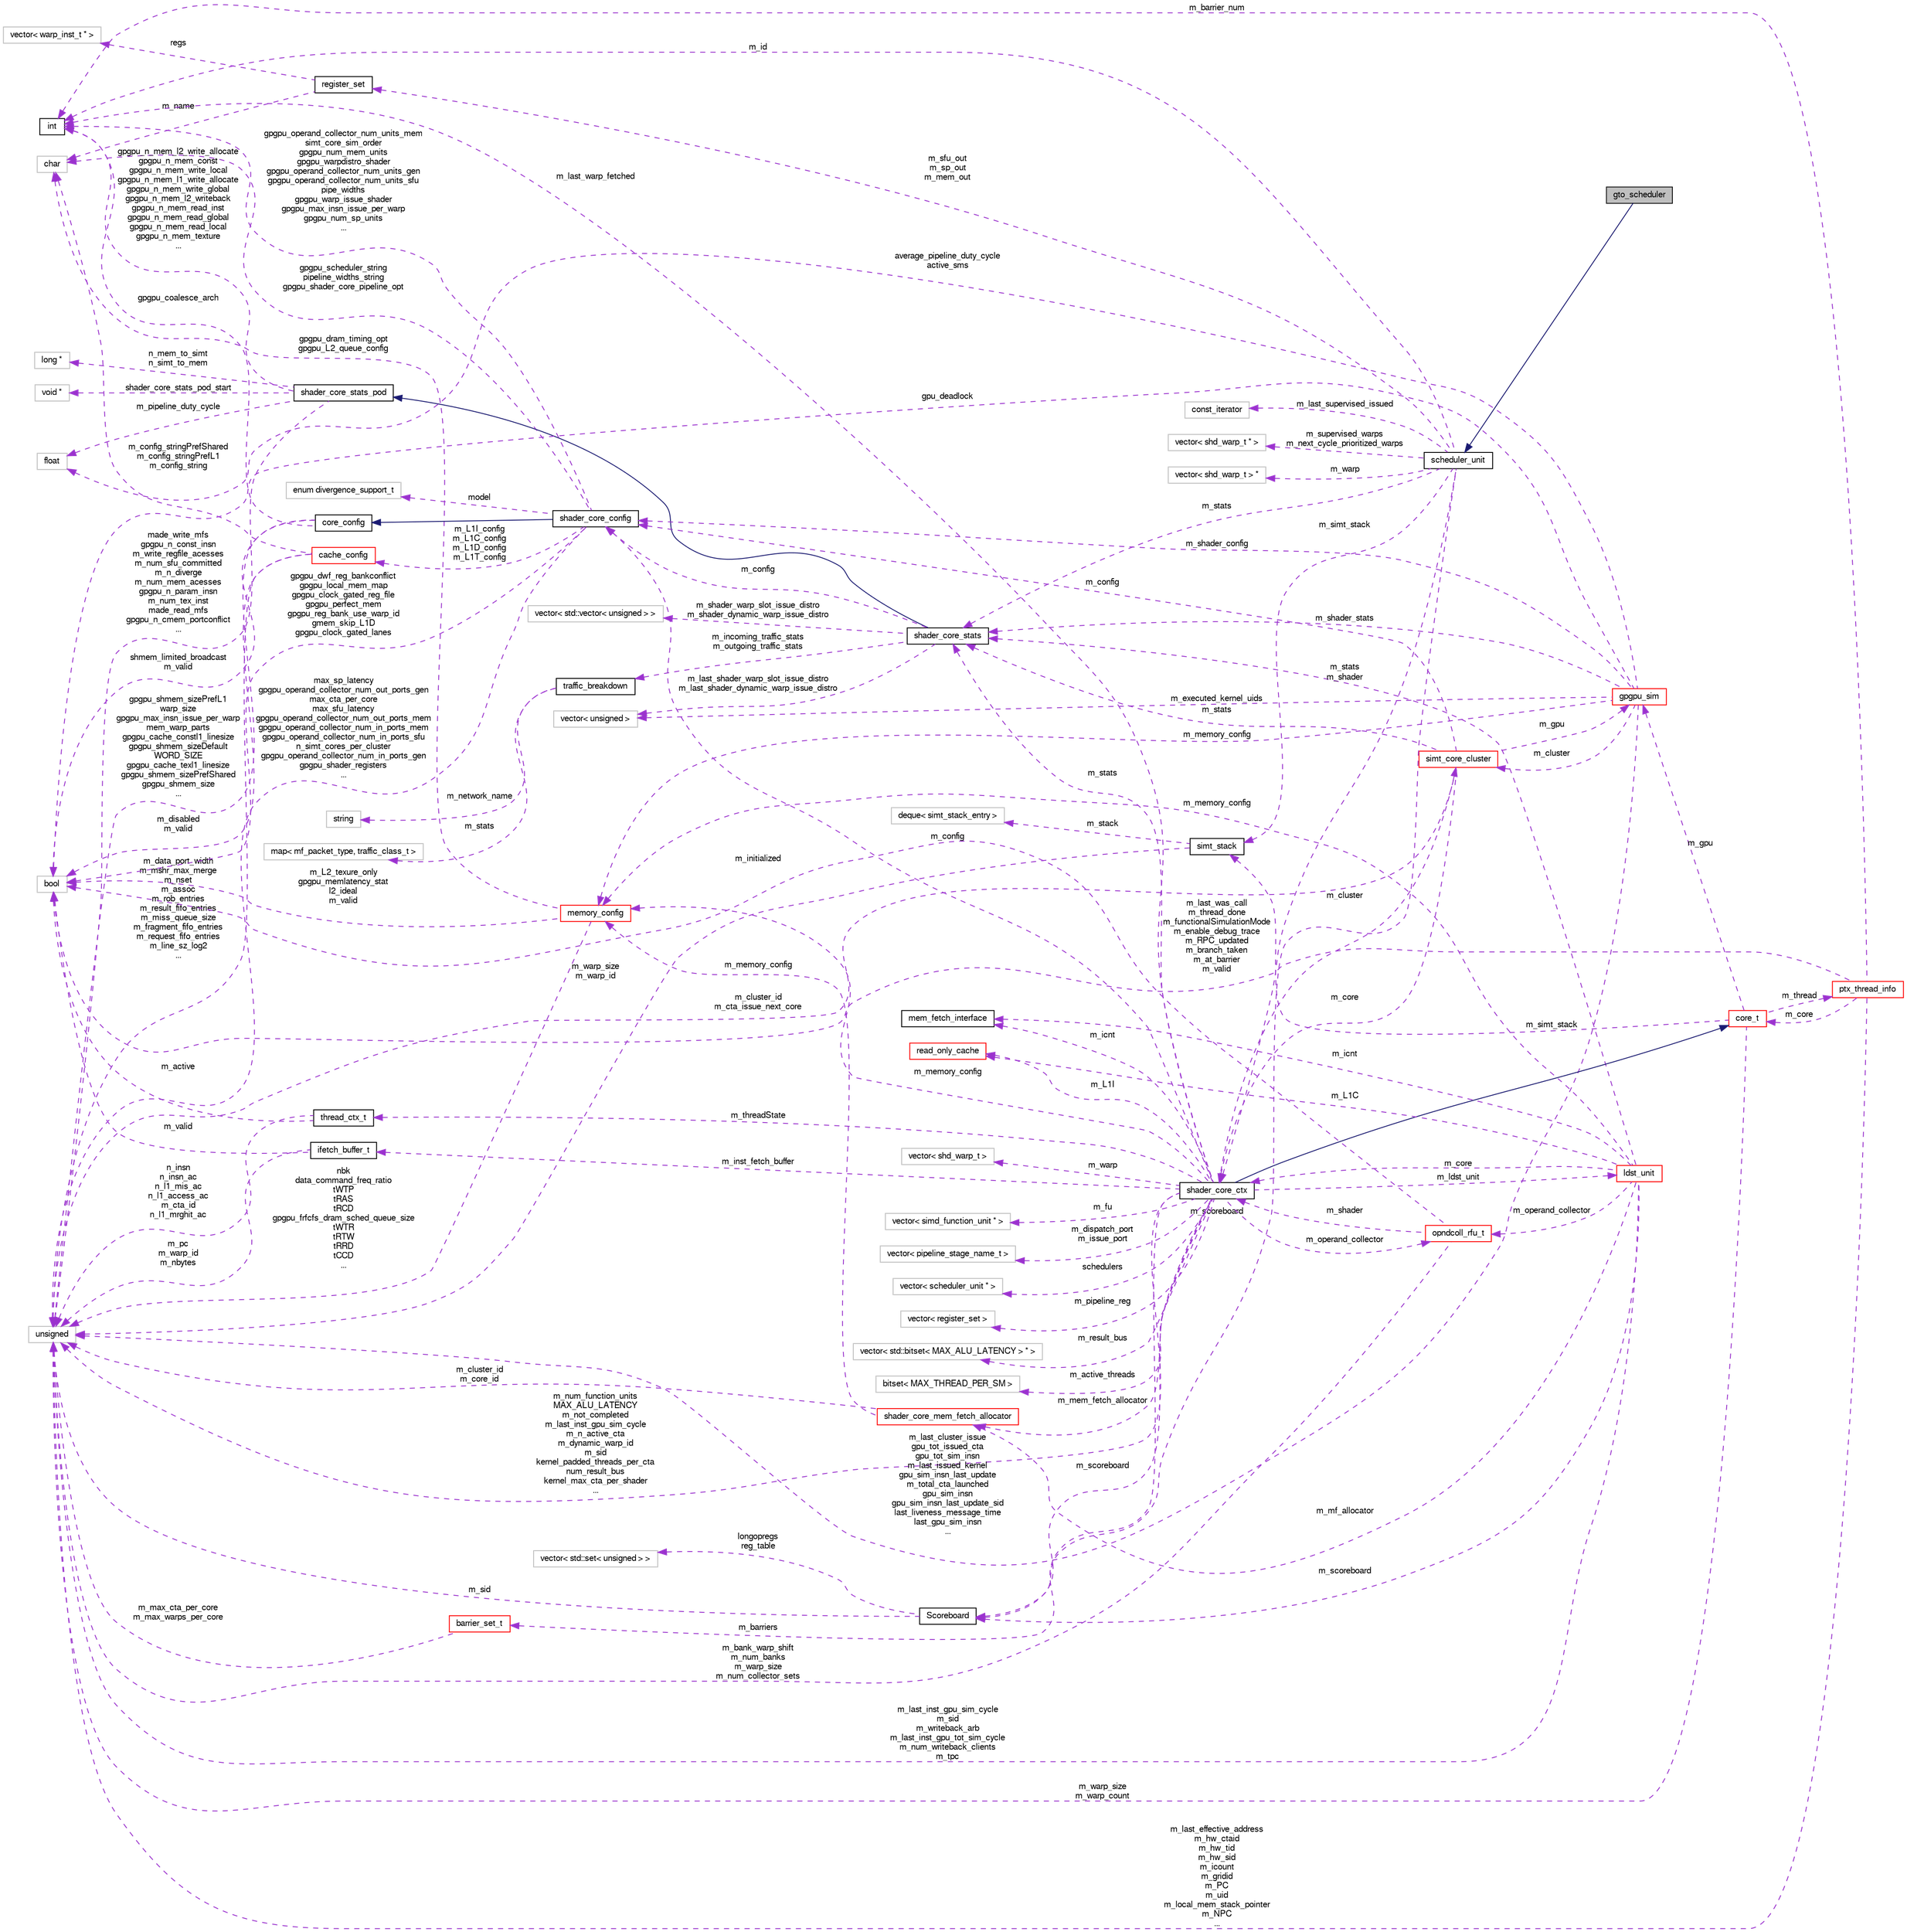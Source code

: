 digraph G
{
  bgcolor="transparent";
  edge [fontname="FreeSans",fontsize="10",labelfontname="FreeSans",labelfontsize="10"];
  node [fontname="FreeSans",fontsize="10",shape=record];
  rankdir=LR;
  Node1 [label="gto_scheduler",height=0.2,width=0.4,color="black", fillcolor="grey75", style="filled" fontcolor="black"];
  Node2 -> Node1 [dir=back,color="midnightblue",fontsize="10",style="solid",fontname="FreeSans"];
  Node2 [label="scheduler_unit",height=0.2,width=0.4,color="black",URL="$classscheduler__unit.html"];
  Node3 -> Node2 [dir=back,color="darkorchid3",fontsize="10",style="dashed",label="m_sfu_out\nm_sp_out\nm_mem_out",fontname="FreeSans"];
  Node3 [label="register_set",height=0.2,width=0.4,color="black",URL="$classregister__set.html"];
  Node4 -> Node3 [dir=back,color="darkorchid3",fontsize="10",style="dashed",label="m_name",fontname="FreeSans"];
  Node4 [label="char",height=0.2,width=0.4,color="grey75"];
  Node5 -> Node3 [dir=back,color="darkorchid3",fontsize="10",style="dashed",label="regs",fontname="FreeSans"];
  Node5 [label="vector\< warp_inst_t * \>",height=0.2,width=0.4,color="grey75"];
  Node6 -> Node2 [dir=back,color="darkorchid3",fontsize="10",style="dashed",label="m_simt_stack",fontname="FreeSans"];
  Node6 [label="simt_stack",height=0.2,width=0.4,color="black",URL="$classsimt__stack.html"];
  Node7 -> Node6 [dir=back,color="darkorchid3",fontsize="10",style="dashed",label="m_warp_size\nm_warp_id",fontname="FreeSans"];
  Node7 [label="unsigned",height=0.2,width=0.4,color="grey75"];
  Node8 -> Node6 [dir=back,color="darkorchid3",fontsize="10",style="dashed",label="m_stack",fontname="FreeSans"];
  Node8 [label="deque\< simt_stack_entry \>",height=0.2,width=0.4,color="grey75"];
  Node9 -> Node2 [dir=back,color="darkorchid3",fontsize="10",style="dashed",label="m_stats",fontname="FreeSans"];
  Node9 [label="shader_core_stats",height=0.2,width=0.4,color="black",URL="$classshader__core__stats.html"];
  Node10 -> Node9 [dir=back,color="midnightblue",fontsize="10",style="solid",fontname="FreeSans"];
  Node10 [label="shader_core_stats_pod",height=0.2,width=0.4,color="black",URL="$structshader__core__stats__pod.html"];
  Node11 -> Node10 [dir=back,color="darkorchid3",fontsize="10",style="dashed",label="m_pipeline_duty_cycle",fontname="FreeSans"];
  Node11 [label="float",height=0.2,width=0.4,color="grey75"];
  Node12 -> Node10 [dir=back,color="darkorchid3",fontsize="10",style="dashed",label="n_mem_to_simt\nn_simt_to_mem",fontname="FreeSans"];
  Node12 [label="long *",height=0.2,width=0.4,color="grey75"];
  Node13 -> Node10 [dir=back,color="darkorchid3",fontsize="10",style="dashed",label="gpgpu_n_mem_l2_write_allocate\ngpgpu_n_mem_const\ngpgpu_n_mem_write_local\ngpgpu_n_mem_l1_write_allocate\ngpgpu_n_mem_write_global\ngpgpu_n_mem_l2_writeback\ngpgpu_n_mem_read_inst\ngpgpu_n_mem_read_global\ngpgpu_n_mem_read_local\ngpgpu_n_mem_texture\n...",fontname="FreeSans"];
  Node13 [label="int",height=0.2,width=0.4,color="black",URL="$classint.html"];
  Node7 -> Node10 [dir=back,color="darkorchid3",fontsize="10",style="dashed",label="made_write_mfs\ngpgpu_n_const_insn\nm_write_regfile_acesses\nm_num_sfu_committed\nm_n_diverge\nm_num_mem_acesses\ngpgpu_n_param_insn\nm_num_tex_inst\nmade_read_mfs\ngpgpu_n_cmem_portconflict\n...",fontname="FreeSans"];
  Node14 -> Node10 [dir=back,color="darkorchid3",fontsize="10",style="dashed",label="shader_core_stats_pod_start",fontname="FreeSans"];
  Node14 [label="void *",height=0.2,width=0.4,color="grey75"];
  Node15 -> Node9 [dir=back,color="darkorchid3",fontsize="10",style="dashed",label="m_incoming_traffic_stats\nm_outgoing_traffic_stats",fontname="FreeSans"];
  Node15 [label="traffic_breakdown",height=0.2,width=0.4,color="black",URL="$classtraffic__breakdown.html"];
  Node16 -> Node15 [dir=back,color="darkorchid3",fontsize="10",style="dashed",label="m_stats",fontname="FreeSans"];
  Node16 [label="map\< mf_packet_type, traffic_class_t \>",height=0.2,width=0.4,color="grey75"];
  Node17 -> Node15 [dir=back,color="darkorchid3",fontsize="10",style="dashed",label="m_network_name",fontname="FreeSans"];
  Node17 [label="string",height=0.2,width=0.4,color="grey75"];
  Node18 -> Node9 [dir=back,color="darkorchid3",fontsize="10",style="dashed",label="m_config",fontname="FreeSans"];
  Node18 [label="shader_core_config",height=0.2,width=0.4,color="black",URL="$structshader__core__config.html"];
  Node19 -> Node18 [dir=back,color="midnightblue",fontsize="10",style="solid",fontname="FreeSans"];
  Node19 [label="core_config",height=0.2,width=0.4,color="black",URL="$structcore__config.html"];
  Node13 -> Node19 [dir=back,color="darkorchid3",fontsize="10",style="dashed",label="gpgpu_coalesce_arch",fontname="FreeSans"];
  Node20 -> Node19 [dir=back,color="darkorchid3",fontsize="10",style="dashed",label="shmem_limited_broadcast\nm_valid",fontname="FreeSans"];
  Node20 [label="bool",height=0.2,width=0.4,color="grey75"];
  Node7 -> Node19 [dir=back,color="darkorchid3",fontsize="10",style="dashed",label="gpgpu_shmem_sizePrefL1\nwarp_size\ngpgpu_max_insn_issue_per_warp\nmem_warp_parts\ngpgpu_cache_constl1_linesize\ngpgpu_shmem_sizeDefault\nWORD_SIZE\ngpgpu_cache_texl1_linesize\ngpgpu_shmem_sizePrefShared\ngpgpu_shmem_size\n...",fontname="FreeSans"];
  Node4 -> Node18 [dir=back,color="darkorchid3",fontsize="10",style="dashed",label="gpgpu_scheduler_string\npipeline_widths_string\ngpgpu_shader_core_pipeline_opt",fontname="FreeSans"];
  Node21 -> Node18 [dir=back,color="darkorchid3",fontsize="10",style="dashed",label="model",fontname="FreeSans"];
  Node21 [label="enum divergence_support_t",height=0.2,width=0.4,color="grey75"];
  Node13 -> Node18 [dir=back,color="darkorchid3",fontsize="10",style="dashed",label="gpgpu_operand_collector_num_units_mem\nsimt_core_sim_order\ngpgpu_num_mem_units\ngpgpu_warpdistro_shader\ngpgpu_operand_collector_num_units_gen\ngpgpu_operand_collector_num_units_sfu\npipe_widths\ngpgpu_warp_issue_shader\ngpgpu_max_insn_issue_per_warp\ngpgpu_num_sp_units\n...",fontname="FreeSans"];
  Node20 -> Node18 [dir=back,color="darkorchid3",fontsize="10",style="dashed",label="gpgpu_dwf_reg_bankconflict\ngpgpu_local_mem_map\ngpgpu_clock_gated_reg_file\ngpgpu_perfect_mem\ngpgpu_reg_bank_use_warp_id\ngmem_skip_L1D\ngpgpu_clock_gated_lanes",fontname="FreeSans"];
  Node22 -> Node18 [dir=back,color="darkorchid3",fontsize="10",style="dashed",label="m_L1I_config\nm_L1C_config\nm_L1D_config\nm_L1T_config",fontname="FreeSans"];
  Node22 [label="cache_config",height=0.2,width=0.4,color="red",URL="$classcache__config.html"];
  Node4 -> Node22 [dir=back,color="darkorchid3",fontsize="10",style="dashed",label="m_config_stringPrefShared\nm_config_stringPrefL1\nm_config_string",fontname="FreeSans"];
  Node20 -> Node22 [dir=back,color="darkorchid3",fontsize="10",style="dashed",label="m_disabled\nm_valid",fontname="FreeSans"];
  Node7 -> Node22 [dir=back,color="darkorchid3",fontsize="10",style="dashed",label="m_data_port_width\nm_mshr_max_merge\nm_nset\nm_assoc\nm_rob_entries\nm_result_fifo_entries\nm_miss_queue_size\nm_fragment_fifo_entries\nm_request_fifo_entries\nm_line_sz_log2\n...",fontname="FreeSans"];
  Node7 -> Node18 [dir=back,color="darkorchid3",fontsize="10",style="dashed",label="max_sp_latency\ngpgpu_operand_collector_num_out_ports_gen\nmax_cta_per_core\nmax_sfu_latency\ngpgpu_operand_collector_num_out_ports_mem\ngpgpu_operand_collector_num_in_ports_mem\ngpgpu_operand_collector_num_in_ports_sfu\nn_simt_cores_per_cluster\ngpgpu_operand_collector_num_in_ports_gen\ngpgpu_shader_registers\n...",fontname="FreeSans"];
  Node23 -> Node9 [dir=back,color="darkorchid3",fontsize="10",style="dashed",label="m_last_shader_warp_slot_issue_distro\nm_last_shader_dynamic_warp_issue_distro",fontname="FreeSans"];
  Node23 [label="vector\< unsigned \>",height=0.2,width=0.4,color="grey75"];
  Node24 -> Node9 [dir=back,color="darkorchid3",fontsize="10",style="dashed",label="m_shader_warp_slot_issue_distro\nm_shader_dynamic_warp_issue_distro",fontname="FreeSans"];
  Node24 [label="vector\< std::vector\< unsigned \> \>",height=0.2,width=0.4,color="grey75"];
  Node25 -> Node2 [dir=back,color="darkorchid3",fontsize="10",style="dashed",label="m_scoreboard",fontname="FreeSans"];
  Node25 [label="Scoreboard",height=0.2,width=0.4,color="black",URL="$classScoreboard.html"];
  Node26 -> Node25 [dir=back,color="darkorchid3",fontsize="10",style="dashed",label="longopregs\nreg_table",fontname="FreeSans"];
  Node26 [label="vector\< std::set\< unsigned \> \>",height=0.2,width=0.4,color="grey75"];
  Node7 -> Node25 [dir=back,color="darkorchid3",fontsize="10",style="dashed",label="m_sid",fontname="FreeSans"];
  Node27 -> Node2 [dir=back,color="darkorchid3",fontsize="10",style="dashed",label="m_last_supervised_issued",fontname="FreeSans"];
  Node27 [label="const_iterator",height=0.2,width=0.4,color="grey75"];
  Node13 -> Node2 [dir=back,color="darkorchid3",fontsize="10",style="dashed",label="m_id",fontname="FreeSans"];
  Node28 -> Node2 [dir=back,color="darkorchid3",fontsize="10",style="dashed",label="m_supervised_warps\nm_next_cycle_prioritized_warps",fontname="FreeSans"];
  Node28 [label="vector\< shd_warp_t * \>",height=0.2,width=0.4,color="grey75"];
  Node29 -> Node2 [dir=back,color="darkorchid3",fontsize="10",style="dashed",label="m_shader",fontname="FreeSans"];
  Node29 [label="shader_core_ctx",height=0.2,width=0.4,color="black",URL="$classshader__core__ctx.html"];
  Node30 -> Node29 [dir=back,color="midnightblue",fontsize="10",style="solid",fontname="FreeSans"];
  Node30 [label="core_t",height=0.2,width=0.4,color="red",URL="$classcore__t.html"];
  Node6 -> Node30 [dir=back,color="darkorchid3",fontsize="10",style="dashed",label="m_simt_stack",fontname="FreeSans"];
  Node31 -> Node30 [dir=back,color="darkorchid3",fontsize="10",style="dashed",label="m_gpu",fontname="FreeSans"];
  Node31 [label="gpgpu_sim",height=0.2,width=0.4,color="red",URL="$classgpgpu__sim.html"];
  Node18 -> Node31 [dir=back,color="darkorchid3",fontsize="10",style="dashed",label="m_shader_config",fontname="FreeSans"];
  Node32 -> Node31 [dir=back,color="darkorchid3",fontsize="10",style="dashed",label="m_cluster",fontname="FreeSans"];
  Node32 [label="simt_core_cluster",height=0.2,width=0.4,color="red",URL="$classsimt__core__cluster.html"];
  Node18 -> Node32 [dir=back,color="darkorchid3",fontsize="10",style="dashed",label="m_config",fontname="FreeSans"];
  Node9 -> Node32 [dir=back,color="darkorchid3",fontsize="10",style="dashed",label="m_stats",fontname="FreeSans"];
  Node31 -> Node32 [dir=back,color="darkorchid3",fontsize="10",style="dashed",label="m_gpu",fontname="FreeSans"];
  Node29 -> Node32 [dir=back,color="darkorchid3",fontsize="10",style="dashed",label="m_core",fontname="FreeSans"];
  Node7 -> Node32 [dir=back,color="darkorchid3",fontsize="10",style="dashed",label="m_cluster_id\nm_cta_issue_next_core",fontname="FreeSans"];
  Node23 -> Node31 [dir=back,color="darkorchid3",fontsize="10",style="dashed",label="m_executed_kernel_uids",fontname="FreeSans"];
  Node11 -> Node31 [dir=back,color="darkorchid3",fontsize="10",style="dashed",label="average_pipeline_duty_cycle\nactive_sms",fontname="FreeSans"];
  Node9 -> Node31 [dir=back,color="darkorchid3",fontsize="10",style="dashed",label="m_shader_stats",fontname="FreeSans"];
  Node33 -> Node31 [dir=back,color="darkorchid3",fontsize="10",style="dashed",label="m_memory_config",fontname="FreeSans"];
  Node33 [label="memory_config",height=0.2,width=0.4,color="red",URL="$structmemory__config.html"];
  Node4 -> Node33 [dir=back,color="darkorchid3",fontsize="10",style="dashed",label="gpgpu_dram_timing_opt\ngpgpu_L2_queue_config",fontname="FreeSans"];
  Node20 -> Node33 [dir=back,color="darkorchid3",fontsize="10",style="dashed",label="m_L2_texure_only\ngpgpu_memlatency_stat\nl2_ideal\nm_valid",fontname="FreeSans"];
  Node7 -> Node33 [dir=back,color="darkorchid3",fontsize="10",style="dashed",label="nbk\ndata_command_freq_ratio\ntWTP\ntRAS\ntRCD\ngpgpu_frfcfs_dram_sched_queue_size\ntWTR\ntRTW\ntRRD\ntCCD\n...",fontname="FreeSans"];
  Node20 -> Node31 [dir=back,color="darkorchid3",fontsize="10",style="dashed",label="gpu_deadlock",fontname="FreeSans"];
  Node7 -> Node31 [dir=back,color="darkorchid3",fontsize="10",style="dashed",label="m_last_cluster_issue\ngpu_tot_issued_cta\ngpu_tot_sim_insn\nm_last_issued_kernel\ngpu_sim_insn_last_update\nm_total_cta_launched\ngpu_sim_insn\ngpu_sim_insn_last_update_sid\nlast_liveness_message_time\nlast_gpu_sim_insn\n...",fontname="FreeSans"];
  Node7 -> Node30 [dir=back,color="darkorchid3",fontsize="10",style="dashed",label="m_warp_size\nm_warp_count",fontname="FreeSans"];
  Node34 -> Node30 [dir=back,color="darkorchid3",fontsize="10",style="dashed",label="m_thread",fontname="FreeSans"];
  Node34 [label="ptx_thread_info",height=0.2,width=0.4,color="red",URL="$classptx__thread__info.html"];
  Node30 -> Node34 [dir=back,color="darkorchid3",fontsize="10",style="dashed",label="m_core",fontname="FreeSans"];
  Node13 -> Node34 [dir=back,color="darkorchid3",fontsize="10",style="dashed",label="m_barrier_num",fontname="FreeSans"];
  Node20 -> Node34 [dir=back,color="darkorchid3",fontsize="10",style="dashed",label="m_last_was_call\nm_thread_done\nm_functionalSimulationMode\nm_enable_debug_trace\nm_RPC_updated\nm_branch_taken\nm_at_barrier\nm_valid",fontname="FreeSans"];
  Node7 -> Node34 [dir=back,color="darkorchid3",fontsize="10",style="dashed",label="m_last_effective_address\nm_hw_ctaid\nm_hw_tid\nm_hw_sid\nm_icount\nm_gridid\nm_PC\nm_uid\nm_local_mem_stack_pointer\nm_NPC\n...",fontname="FreeSans"];
  Node32 -> Node29 [dir=back,color="darkorchid3",fontsize="10",style="dashed",label="m_cluster",fontname="FreeSans"];
  Node18 -> Node29 [dir=back,color="darkorchid3",fontsize="10",style="dashed",label="m_config",fontname="FreeSans"];
  Node35 -> Node29 [dir=back,color="darkorchid3",fontsize="10",style="dashed",label="m_inst_fetch_buffer",fontname="FreeSans"];
  Node35 [label="ifetch_buffer_t",height=0.2,width=0.4,color="black",URL="$structifetch__buffer__t.html"];
  Node20 -> Node35 [dir=back,color="darkorchid3",fontsize="10",style="dashed",label="m_valid",fontname="FreeSans"];
  Node7 -> Node35 [dir=back,color="darkorchid3",fontsize="10",style="dashed",label="m_pc\nm_warp_id\nm_nbytes",fontname="FreeSans"];
  Node36 -> Node29 [dir=back,color="darkorchid3",fontsize="10",style="dashed",label="m_warp",fontname="FreeSans"];
  Node36 [label="vector\< shd_warp_t \>",height=0.2,width=0.4,color="grey75"];
  Node37 -> Node29 [dir=back,color="darkorchid3",fontsize="10",style="dashed",label="m_icnt",fontname="FreeSans"];
  Node37 [label="mem_fetch_interface",height=0.2,width=0.4,color="black",URL="$classmem__fetch__interface.html"];
  Node9 -> Node29 [dir=back,color="darkorchid3",fontsize="10",style="dashed",label="m_stats",fontname="FreeSans"];
  Node33 -> Node29 [dir=back,color="darkorchid3",fontsize="10",style="dashed",label="m_memory_config",fontname="FreeSans"];
  Node25 -> Node29 [dir=back,color="darkorchid3",fontsize="10",style="dashed",label="m_scoreboard",fontname="FreeSans"];
  Node38 -> Node29 [dir=back,color="darkorchid3",fontsize="10",style="dashed",label="m_fu",fontname="FreeSans"];
  Node38 [label="vector\< simd_function_unit * \>",height=0.2,width=0.4,color="grey75"];
  Node39 -> Node29 [dir=back,color="darkorchid3",fontsize="10",style="dashed",label="m_dispatch_port\nm_issue_port",fontname="FreeSans"];
  Node39 [label="vector\< pipeline_stage_name_t \>",height=0.2,width=0.4,color="grey75"];
  Node13 -> Node29 [dir=back,color="darkorchid3",fontsize="10",style="dashed",label="m_last_warp_fetched",fontname="FreeSans"];
  Node40 -> Node29 [dir=back,color="darkorchid3",fontsize="10",style="dashed",label="m_L1I",fontname="FreeSans"];
  Node40 [label="read_only_cache",height=0.2,width=0.4,color="red",URL="$classread__only__cache.html",tooltip="Read only cache."];
  Node41 -> Node29 [dir=back,color="darkorchid3",fontsize="10",style="dashed",label="m_ldst_unit",fontname="FreeSans"];
  Node41 [label="ldst_unit",height=0.2,width=0.4,color="red",URL="$classldst__unit.html"];
  Node9 -> Node41 [dir=back,color="darkorchid3",fontsize="10",style="dashed",label="m_stats",fontname="FreeSans"];
  Node37 -> Node41 [dir=back,color="darkorchid3",fontsize="10",style="dashed",label="m_icnt",fontname="FreeSans"];
  Node33 -> Node41 [dir=back,color="darkorchid3",fontsize="10",style="dashed",label="m_memory_config",fontname="FreeSans"];
  Node25 -> Node41 [dir=back,color="darkorchid3",fontsize="10",style="dashed",label="m_scoreboard",fontname="FreeSans"];
  Node40 -> Node41 [dir=back,color="darkorchid3",fontsize="10",style="dashed",label="m_L1C",fontname="FreeSans"];
  Node42 -> Node41 [dir=back,color="darkorchid3",fontsize="10",style="dashed",label="m_mf_allocator",fontname="FreeSans"];
  Node42 [label="shader_core_mem_fetch_allocator",height=0.2,width=0.4,color="red",URL="$classshader__core__mem__fetch__allocator.html"];
  Node33 -> Node42 [dir=back,color="darkorchid3",fontsize="10",style="dashed",label="m_memory_config",fontname="FreeSans"];
  Node7 -> Node42 [dir=back,color="darkorchid3",fontsize="10",style="dashed",label="m_cluster_id\nm_core_id",fontname="FreeSans"];
  Node43 -> Node41 [dir=back,color="darkorchid3",fontsize="10",style="dashed",label="m_operand_collector",fontname="FreeSans"];
  Node43 [label="opndcoll_rfu_t",height=0.2,width=0.4,color="red",URL="$classopndcoll__rfu__t.html"];
  Node20 -> Node43 [dir=back,color="darkorchid3",fontsize="10",style="dashed",label="m_initialized",fontname="FreeSans"];
  Node29 -> Node43 [dir=back,color="darkorchid3",fontsize="10",style="dashed",label="m_shader",fontname="FreeSans"];
  Node7 -> Node43 [dir=back,color="darkorchid3",fontsize="10",style="dashed",label="m_bank_warp_shift\nm_num_banks\nm_warp_size\nm_num_collector_sets",fontname="FreeSans"];
  Node29 -> Node41 [dir=back,color="darkorchid3",fontsize="10",style="dashed",label="m_core",fontname="FreeSans"];
  Node7 -> Node41 [dir=back,color="darkorchid3",fontsize="10",style="dashed",label="m_last_inst_gpu_sim_cycle\nm_sid\nm_writeback_arb\nm_last_inst_gpu_tot_sim_cycle\nm_num_writeback_clients\nm_tpc",fontname="FreeSans"];
  Node44 -> Node29 [dir=back,color="darkorchid3",fontsize="10",style="dashed",label="schedulers",fontname="FreeSans"];
  Node44 [label="vector\< scheduler_unit * \>",height=0.2,width=0.4,color="grey75"];
  Node42 -> Node29 [dir=back,color="darkorchid3",fontsize="10",style="dashed",label="m_mem_fetch_allocator",fontname="FreeSans"];
  Node43 -> Node29 [dir=back,color="darkorchid3",fontsize="10",style="dashed",label="m_operand_collector",fontname="FreeSans"];
  Node45 -> Node29 [dir=back,color="darkorchid3",fontsize="10",style="dashed",label="m_threadState",fontname="FreeSans"];
  Node45 [label="thread_ctx_t",height=0.2,width=0.4,color="black",URL="$classthread__ctx__t.html"];
  Node20 -> Node45 [dir=back,color="darkorchid3",fontsize="10",style="dashed",label="m_active",fontname="FreeSans"];
  Node7 -> Node45 [dir=back,color="darkorchid3",fontsize="10",style="dashed",label="n_insn\nn_insn_ac\nn_l1_mis_ac\nn_l1_access_ac\nm_cta_id\nn_l1_mrghit_ac",fontname="FreeSans"];
  Node46 -> Node29 [dir=back,color="darkorchid3",fontsize="10",style="dashed",label="m_pipeline_reg",fontname="FreeSans"];
  Node46 [label="vector\< register_set \>",height=0.2,width=0.4,color="grey75"];
  Node47 -> Node29 [dir=back,color="darkorchid3",fontsize="10",style="dashed",label="m_barriers",fontname="FreeSans"];
  Node47 [label="barrier_set_t",height=0.2,width=0.4,color="red",URL="$classbarrier__set__t.html"];
  Node7 -> Node47 [dir=back,color="darkorchid3",fontsize="10",style="dashed",label="m_max_cta_per_core\nm_max_warps_per_core",fontname="FreeSans"];
  Node7 -> Node29 [dir=back,color="darkorchid3",fontsize="10",style="dashed",label="m_num_function_units\nMAX_ALU_LATENCY\nm_not_completed\nm_last_inst_gpu_sim_cycle\nm_n_active_cta\nm_dynamic_warp_id\nm_sid\nkernel_padded_threads_per_cta\nnum_result_bus\nkernel_max_cta_per_shader\n...",fontname="FreeSans"];
  Node48 -> Node29 [dir=back,color="darkorchid3",fontsize="10",style="dashed",label="m_result_bus",fontname="FreeSans"];
  Node48 [label="vector\< std::bitset\< MAX_ALU_LATENCY \> * \>",height=0.2,width=0.4,color="grey75"];
  Node49 -> Node29 [dir=back,color="darkorchid3",fontsize="10",style="dashed",label="m_active_threads",fontname="FreeSans"];
  Node49 [label="bitset\< MAX_THREAD_PER_SM \>",height=0.2,width=0.4,color="grey75"];
  Node50 -> Node2 [dir=back,color="darkorchid3",fontsize="10",style="dashed",label="m_warp",fontname="FreeSans"];
  Node50 [label="vector\< shd_warp_t \> *",height=0.2,width=0.4,color="grey75"];
}
